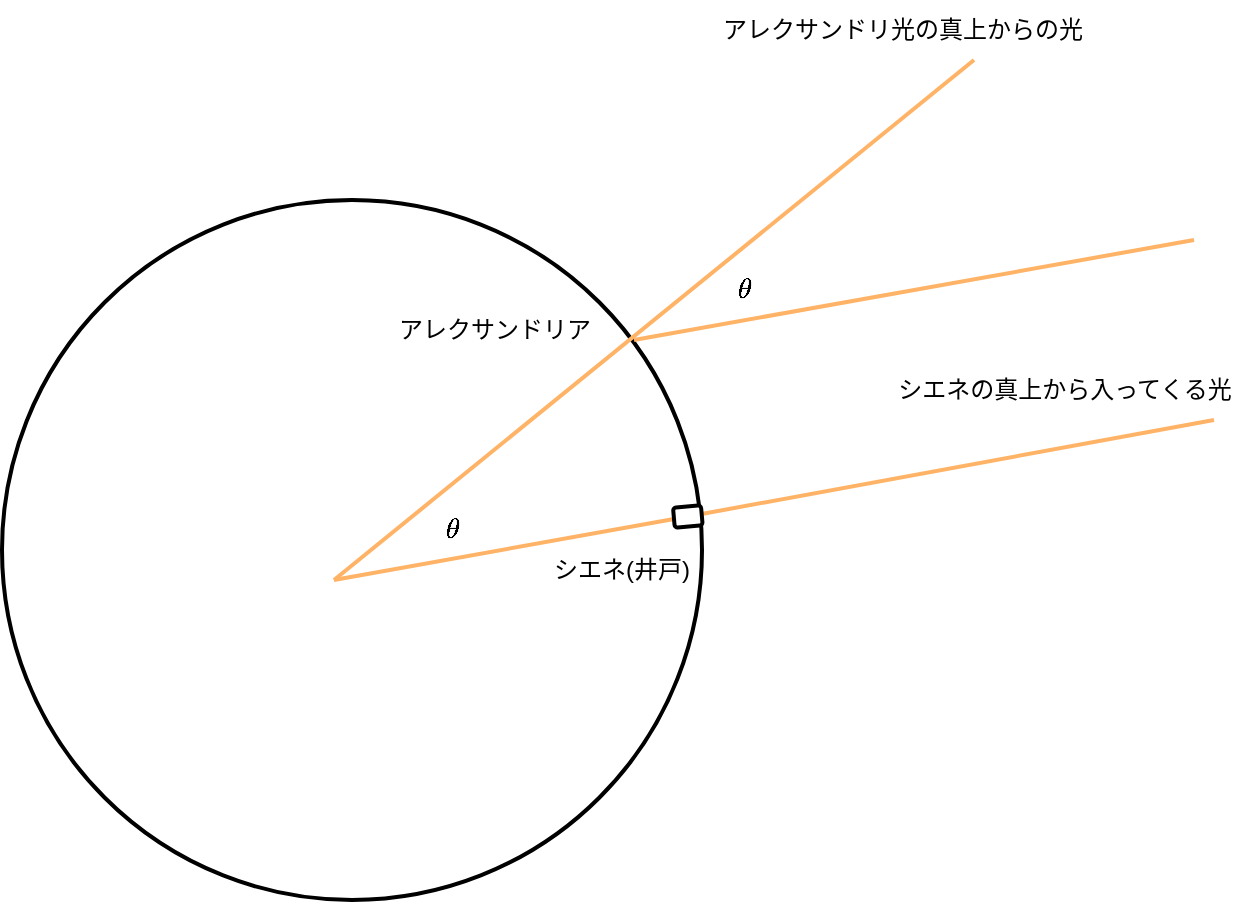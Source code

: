 <mxfile>
    <diagram id="bEBIVkW25G_-T5j-Qnnr" name="ページ1">
        <mxGraphModel dx="170" dy="827" grid="1" gridSize="10" guides="1" tooltips="1" connect="1" arrows="1" fold="1" page="1" pageScale="1" pageWidth="827" pageHeight="1169" math="1" shadow="0">
            <root>
                <mxCell id="0"/>
                <mxCell id="1" parent="0"/>
                <mxCell id="2" value="" style="ellipse;whiteSpace=wrap;html=1;aspect=fixed;fillColor=none;strokeWidth=2;movable=0;resizable=0;rotatable=0;deletable=0;editable=0;connectable=0;" vertex="1" parent="1">
                    <mxGeometry x="64" y="420" width="350" height="350" as="geometry"/>
                </mxCell>
                <mxCell id="4" value="" style="endArrow=none;html=1;strokeColor=#FFB366;strokeWidth=2;startArrow=none;" edge="1" parent="1" source="9">
                    <mxGeometry width="50" height="50" relative="1" as="geometry">
                        <mxPoint x="230" y="610" as="sourcePoint"/>
                        <mxPoint x="670" y="530" as="targetPoint"/>
                    </mxGeometry>
                </mxCell>
                <mxCell id="5" value="" style="endArrow=none;html=1;strokeColor=#FFB366;strokeWidth=2;" edge="1" parent="1">
                    <mxGeometry width="50" height="50" relative="1" as="geometry">
                        <mxPoint x="380" y="490" as="sourcePoint"/>
                        <mxPoint x="660" y="440" as="targetPoint"/>
                    </mxGeometry>
                </mxCell>
                <mxCell id="6" value="" style="endArrow=none;html=1;strokeColor=#FFB366;strokeWidth=2;" edge="1" parent="1">
                    <mxGeometry width="50" height="50" relative="1" as="geometry">
                        <mxPoint x="230" y="610" as="sourcePoint"/>
                        <mxPoint x="550" y="350" as="targetPoint"/>
                    </mxGeometry>
                </mxCell>
                <mxCell id="7" value="シエネ(井戸)" style="text;html=1;strokeColor=none;fillColor=none;align=center;verticalAlign=middle;whiteSpace=wrap;rounded=0;strokeWidth=2;" vertex="1" parent="1">
                    <mxGeometry x="334" y="590" width="80" height="30" as="geometry"/>
                </mxCell>
                <mxCell id="8" value="アレクサンドリア" style="text;html=1;align=center;verticalAlign=middle;resizable=0;points=[];autosize=1;strokeColor=none;fillColor=none;" vertex="1" parent="1">
                    <mxGeometry x="250" y="470" width="120" height="30" as="geometry"/>
                </mxCell>
                <mxCell id="10" value="" style="endArrow=none;html=1;strokeColor=#FFB366;strokeWidth=2;" edge="1" parent="1" target="9">
                    <mxGeometry width="50" height="50" relative="1" as="geometry">
                        <mxPoint x="230" y="610" as="sourcePoint"/>
                        <mxPoint x="670" y="530" as="targetPoint"/>
                    </mxGeometry>
                </mxCell>
                <mxCell id="9" value="" style="rounded=1;whiteSpace=wrap;html=1;strokeWidth=2;rotation=-5;" vertex="1" parent="1">
                    <mxGeometry x="399.92" y="573.26" width="14" height="10" as="geometry"/>
                </mxCell>
                <mxCell id="12" value="$$ \theta $$" style="text;html=1;align=center;verticalAlign=middle;resizable=0;points=[];autosize=1;strokeColor=none;fillColor=none;" vertex="1" parent="1">
                    <mxGeometry x="390" y="450" width="90" height="30" as="geometry"/>
                </mxCell>
                <mxCell id="13" value="$$ \theta $$" style="text;html=1;align=center;verticalAlign=middle;resizable=0;points=[];autosize=1;strokeColor=none;fillColor=none;" vertex="1" parent="1">
                    <mxGeometry x="244" y="570" width="90" height="30" as="geometry"/>
                </mxCell>
                <mxCell id="14" value="アレクサンドリ光の真上からの光" style="text;html=1;align=center;verticalAlign=middle;resizable=0;points=[];autosize=1;strokeColor=none;fillColor=none;" vertex="1" parent="1">
                    <mxGeometry x="414" y="320" width="200" height="30" as="geometry"/>
                </mxCell>
                <mxCell id="15" value="シエネの真上から入ってくる光" style="text;html=1;align=center;verticalAlign=middle;resizable=0;points=[];autosize=1;strokeColor=none;fillColor=none;" vertex="1" parent="1">
                    <mxGeometry x="500" y="500" width="190" height="30" as="geometry"/>
                </mxCell>
            </root>
        </mxGraphModel>
    </diagram>
</mxfile>